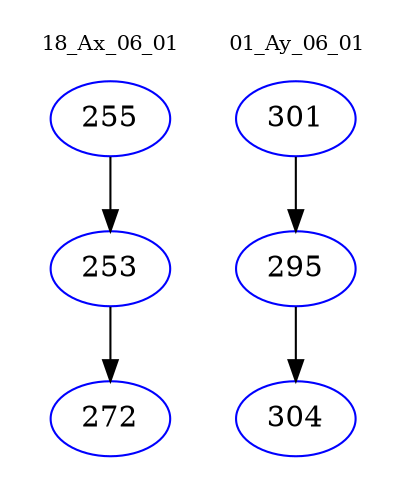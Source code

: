digraph{
subgraph cluster_0 {
color = white
label = "18_Ax_06_01";
fontsize=10;
T0_255 [label="255", color="blue"]
T0_255 -> T0_253 [color="black"]
T0_253 [label="253", color="blue"]
T0_253 -> T0_272 [color="black"]
T0_272 [label="272", color="blue"]
}
subgraph cluster_1 {
color = white
label = "01_Ay_06_01";
fontsize=10;
T1_301 [label="301", color="blue"]
T1_301 -> T1_295 [color="black"]
T1_295 [label="295", color="blue"]
T1_295 -> T1_304 [color="black"]
T1_304 [label="304", color="blue"]
}
}
